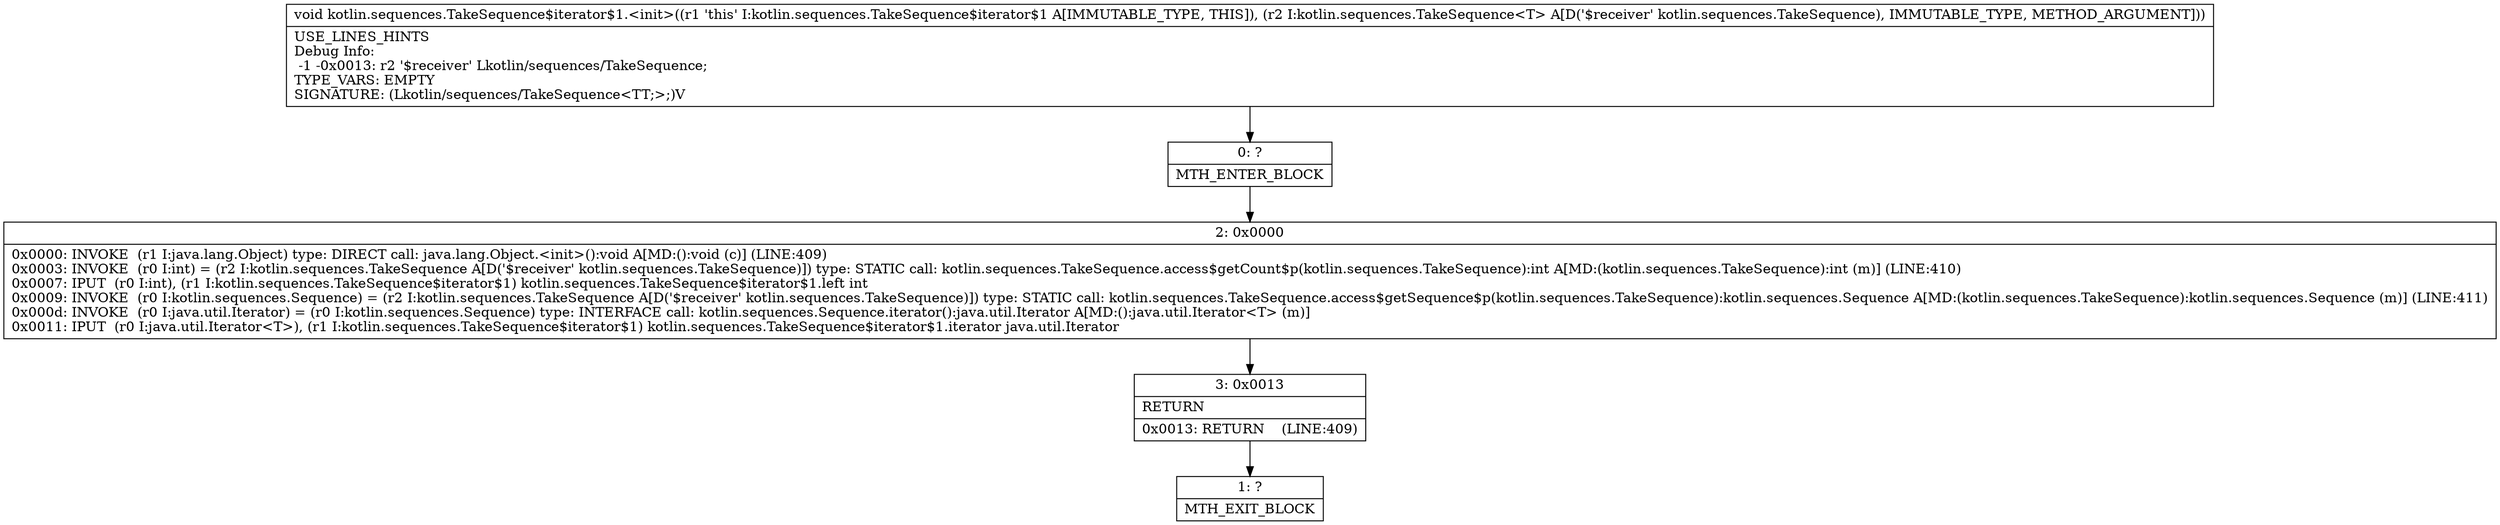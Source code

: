 digraph "CFG forkotlin.sequences.TakeSequence$iterator$1.\<init\>(Lkotlin\/sequences\/TakeSequence;)V" {
Node_0 [shape=record,label="{0\:\ ?|MTH_ENTER_BLOCK\l}"];
Node_2 [shape=record,label="{2\:\ 0x0000|0x0000: INVOKE  (r1 I:java.lang.Object) type: DIRECT call: java.lang.Object.\<init\>():void A[MD:():void (c)] (LINE:409)\l0x0003: INVOKE  (r0 I:int) = (r2 I:kotlin.sequences.TakeSequence A[D('$receiver' kotlin.sequences.TakeSequence)]) type: STATIC call: kotlin.sequences.TakeSequence.access$getCount$p(kotlin.sequences.TakeSequence):int A[MD:(kotlin.sequences.TakeSequence):int (m)] (LINE:410)\l0x0007: IPUT  (r0 I:int), (r1 I:kotlin.sequences.TakeSequence$iterator$1) kotlin.sequences.TakeSequence$iterator$1.left int \l0x0009: INVOKE  (r0 I:kotlin.sequences.Sequence) = (r2 I:kotlin.sequences.TakeSequence A[D('$receiver' kotlin.sequences.TakeSequence)]) type: STATIC call: kotlin.sequences.TakeSequence.access$getSequence$p(kotlin.sequences.TakeSequence):kotlin.sequences.Sequence A[MD:(kotlin.sequences.TakeSequence):kotlin.sequences.Sequence (m)] (LINE:411)\l0x000d: INVOKE  (r0 I:java.util.Iterator) = (r0 I:kotlin.sequences.Sequence) type: INTERFACE call: kotlin.sequences.Sequence.iterator():java.util.Iterator A[MD:():java.util.Iterator\<T\> (m)]\l0x0011: IPUT  (r0 I:java.util.Iterator\<T\>), (r1 I:kotlin.sequences.TakeSequence$iterator$1) kotlin.sequences.TakeSequence$iterator$1.iterator java.util.Iterator \l}"];
Node_3 [shape=record,label="{3\:\ 0x0013|RETURN\l|0x0013: RETURN    (LINE:409)\l}"];
Node_1 [shape=record,label="{1\:\ ?|MTH_EXIT_BLOCK\l}"];
MethodNode[shape=record,label="{void kotlin.sequences.TakeSequence$iterator$1.\<init\>((r1 'this' I:kotlin.sequences.TakeSequence$iterator$1 A[IMMUTABLE_TYPE, THIS]), (r2 I:kotlin.sequences.TakeSequence\<T\> A[D('$receiver' kotlin.sequences.TakeSequence), IMMUTABLE_TYPE, METHOD_ARGUMENT]))  | USE_LINES_HINTS\lDebug Info:\l  \-1 \-0x0013: r2 '$receiver' Lkotlin\/sequences\/TakeSequence;\lTYPE_VARS: EMPTY\lSIGNATURE: (Lkotlin\/sequences\/TakeSequence\<TT;\>;)V\l}"];
MethodNode -> Node_0;Node_0 -> Node_2;
Node_2 -> Node_3;
Node_3 -> Node_1;
}

